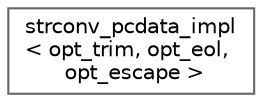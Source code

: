 digraph "类继承关系图"
{
 // INTERACTIVE_SVG=YES
 // LATEX_PDF_SIZE
  bgcolor="transparent";
  edge [fontname=Helvetica,fontsize=10,labelfontname=Helvetica,labelfontsize=10];
  node [fontname=Helvetica,fontsize=10,shape=box,height=0.2,width=0.4];
  rankdir="LR";
  Node0 [id="Node000000",label="strconv_pcdata_impl\l\< opt_trim, opt_eol,\l opt_escape \>",height=0.2,width=0.4,color="grey40", fillcolor="white", style="filled",URL="$db/dcc/structstrconv__pcdata__impl.html",tooltip=" "];
}
